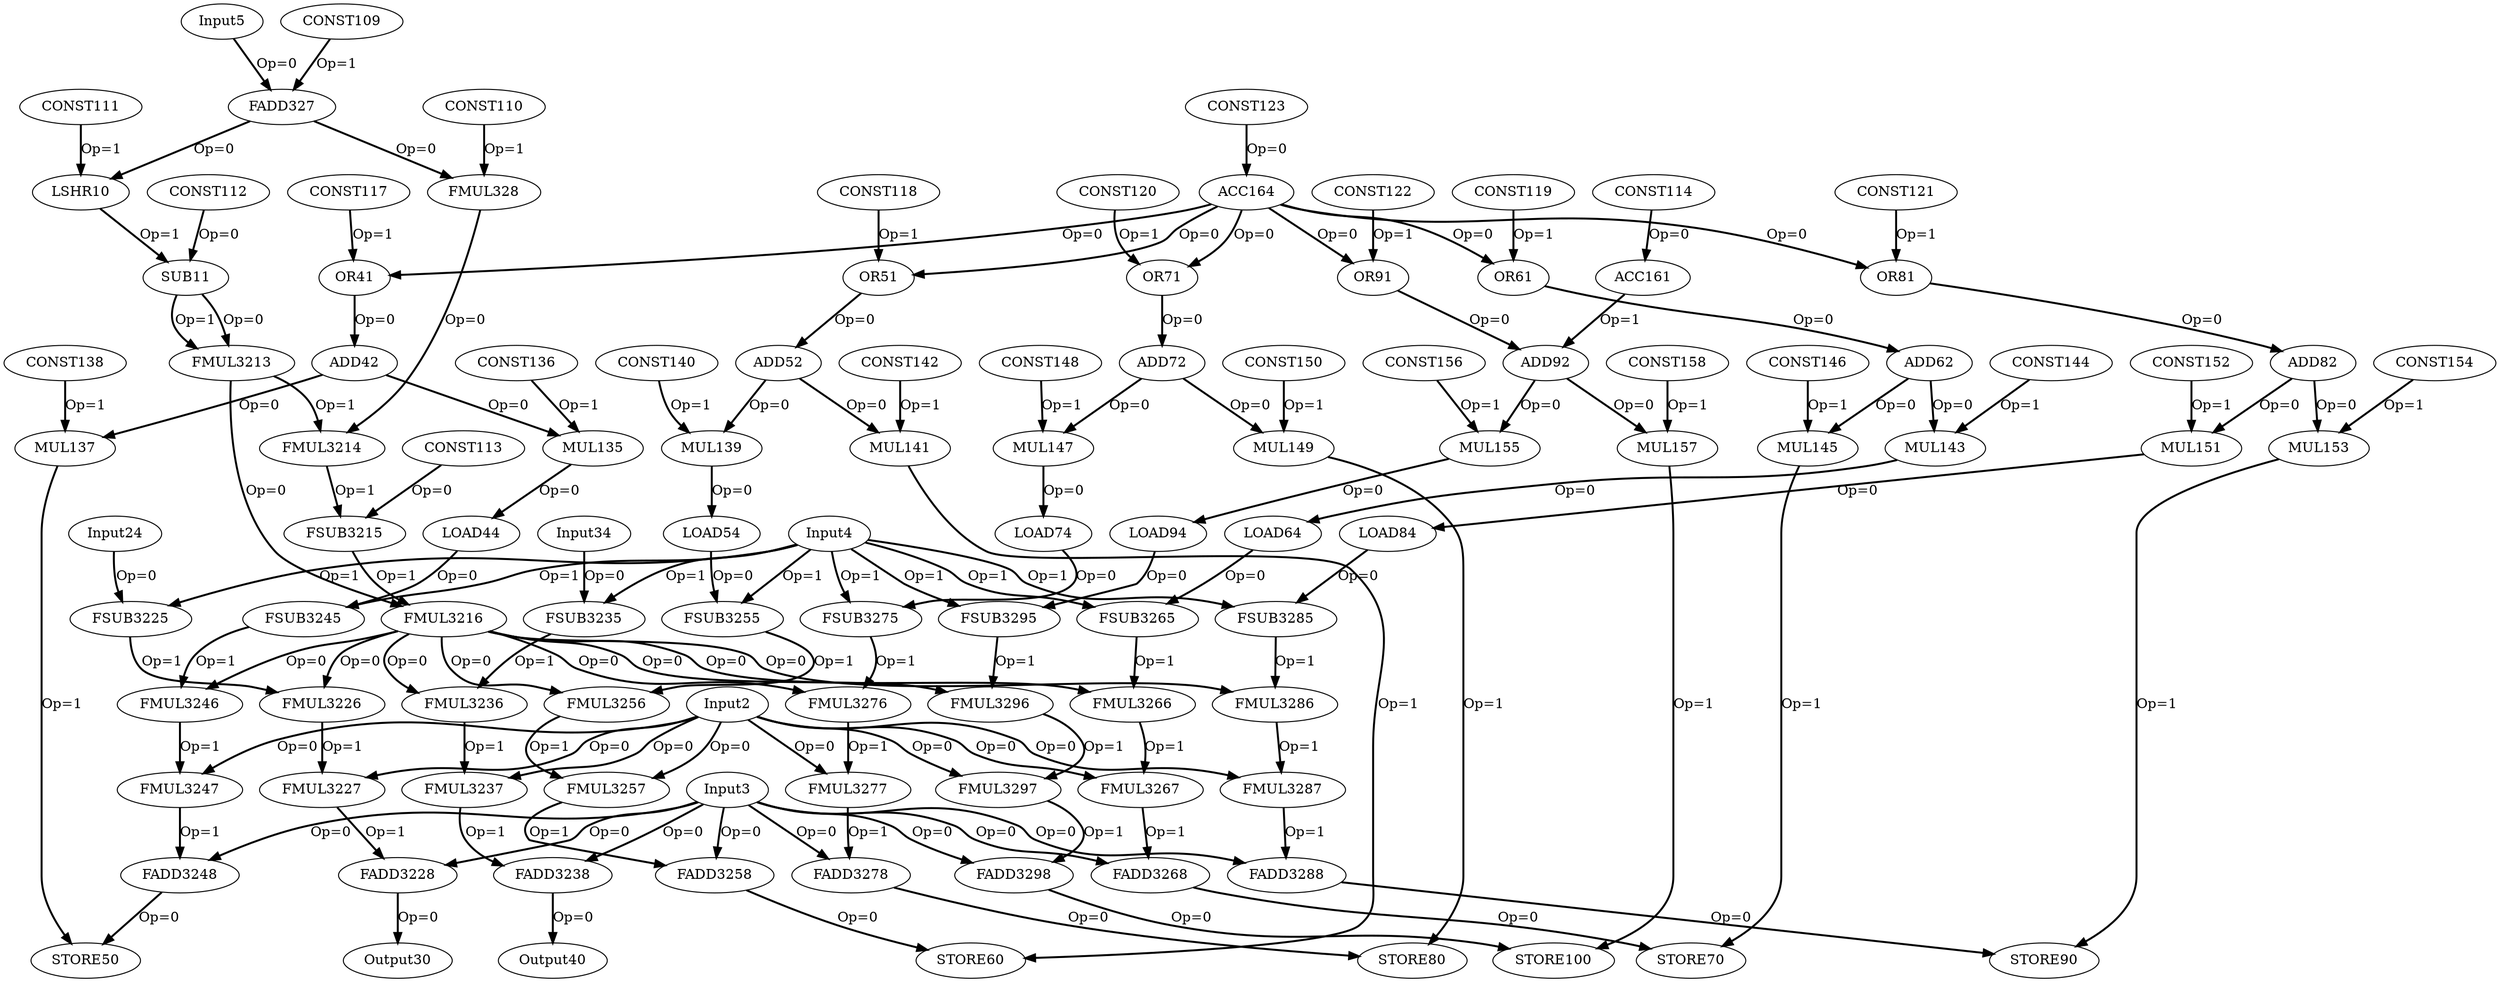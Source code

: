 Digraph G {
Input2[opcode=Input, ref_name="arg", size="0", offset="0, 0", pattern="0, 14"];
Input3[opcode=Input, ref_name="arg1", size="0", offset="0, 0", pattern="0, 14"];
Input4[opcode=Input, ref_name="arg2", size="0", offset="0, 0", pattern="0, 14"];
Input5[opcode=Input, ref_name="arg3", size="0", offset="0, 0", pattern="0, 14"];
FADD327[opcode=FADD32];
FMUL328[opcode=FMUL32];
LSHR10[opcode=LSHR];
SUB11[opcode=SUB];
FMUL3213[opcode=FMUL32];
FMUL3214[opcode=FMUL32];
FSUB3215[opcode=FSUB32];
FMUL3216[opcode=FMUL32];
Input24[opcode=Input, ref_name="arg4", size="7140", offset="0, 0", pattern="32, 14, 32, 16"];
FSUB3225[opcode=FSUB32];
FMUL3226[opcode=FMUL32];
FMUL3227[opcode=FMUL32];
FADD3228[opcode=FADD32];
Output30[opcode=Output, ref_name="arg5", size="7140", offset="0, 0", pattern="32, 14, 32, 16"];
Input34[opcode=Input, ref_name="arg4", size="7140", offset="0, 4", pattern="32, 14, 32, 16"];
FSUB3235[opcode=FSUB32];
FMUL3236[opcode=FMUL32];
FMUL3237[opcode=FMUL32];
FADD3238[opcode=FADD32];
Output40[opcode=Output, ref_name="arg5", size="7144", offset="0, 4", pattern="32, 14, 32, 16"];
OR41[opcode=OR];
ADD42[opcode=ADD];
LOAD44[opcode=LOAD, ref_name="arg4", size="7140", offset="0, 0", cycles="224"];
FSUB3245[opcode=FSUB32];
FMUL3246[opcode=FMUL32];
FMUL3247[opcode=FMUL32];
FADD3248[opcode=FADD32];
STORE50[opcode=STORE, ref_name="arg5", size="4", offset="0, 0", cycles="224"];
OR51[opcode=OR];
ADD52[opcode=ADD];
LOAD54[opcode=LOAD, ref_name="arg4", size="7140", offset="0, 0", cycles="224"];
FSUB3255[opcode=FSUB32];
FMUL3256[opcode=FMUL32];
FMUL3257[opcode=FMUL32];
FADD3258[opcode=FADD32];
STORE60[opcode=STORE, ref_name="arg5", size="4", offset="0, 0", cycles="224"];
OR61[opcode=OR];
ADD62[opcode=ADD];
LOAD64[opcode=LOAD, ref_name="arg4", size="7140", offset="0, 0", cycles="224"];
FSUB3265[opcode=FSUB32];
FMUL3266[opcode=FMUL32];
FMUL3267[opcode=FMUL32];
FADD3268[opcode=FADD32];
STORE70[opcode=STORE, ref_name="arg5", size="4", offset="0, 0", cycles="224"];
OR71[opcode=OR];
ADD72[opcode=ADD];
LOAD74[opcode=LOAD, ref_name="arg4", size="7140", offset="0, 0", cycles="224"];
FSUB3275[opcode=FSUB32];
FMUL3276[opcode=FMUL32];
FMUL3277[opcode=FMUL32];
FADD3278[opcode=FADD32];
STORE80[opcode=STORE, ref_name="arg5", size="4", offset="0, 0", cycles="224"];
OR81[opcode=OR];
ADD82[opcode=ADD];
LOAD84[opcode=LOAD, ref_name="arg4", size="7140", offset="0, 0", cycles="224"];
FSUB3285[opcode=FSUB32];
FMUL3286[opcode=FMUL32];
FMUL3287[opcode=FMUL32];
FADD3288[opcode=FADD32];
STORE90[opcode=STORE, ref_name="arg5", size="4", offset="0, 0", cycles="224"];
OR91[opcode=OR];
ADD92[opcode=ADD];
LOAD94[opcode=LOAD, ref_name="arg4", size="7140", offset="0, 0", cycles="224"];
FSUB3295[opcode=FSUB32];
FMUL3296[opcode=FMUL32];
FMUL3297[opcode=FMUL32];
FADD3298[opcode=FADD32];
STORE100[opcode=STORE, ref_name="arg5", size="4", offset="0, 0", cycles="224"];
CONST109[opcode=CONST, value=925353388];
CONST110[opcode=CONST, value=1056964608];
CONST111[opcode=CONST, value=1];
CONST112[opcode=CONST, value=1597463007];
CONST113[opcode=CONST, value=1069547520];
CONST114[opcode=CONST, value=112];
CONST117[opcode=CONST, value=2];
CONST118[opcode=CONST, value=3];
CONST119[opcode=CONST, value=4];
CONST120[opcode=CONST, value=5];
CONST121[opcode=CONST, value=6];
CONST122[opcode=CONST, value=7];
CONST123[opcode=CONST, value=8];
MUL135[opcode=MUL];
CONST136[opcode=CONST, value=4];
MUL137[opcode=MUL];
CONST138[opcode=CONST, value=4];
MUL139[opcode=MUL];
CONST140[opcode=CONST, value=4];
MUL141[opcode=MUL];
CONST142[opcode=CONST, value=4];
MUL143[opcode=MUL];
CONST144[opcode=CONST, value=4];
MUL145[opcode=MUL];
CONST146[opcode=CONST, value=4];
MUL147[opcode=MUL];
CONST148[opcode=CONST, value=4];
MUL149[opcode=MUL];
CONST150[opcode=CONST, value=4];
MUL151[opcode=MUL];
CONST152[opcode=CONST, value=4];
MUL153[opcode=MUL];
CONST154[opcode=CONST, value=4];
MUL155[opcode=MUL];
CONST156[opcode=CONST, value=4];
MUL157[opcode=MUL];
CONST158[opcode=CONST, value=4];
ACC161[opcode=ACC, acc_params="0, 16, 14, 1", acc_first=0];
ACC164[opcode=ACC, acc_params="0, 14, 1, 16", acc_first=0];
Input2 -> FMUL3297[operand = 0 ,color = black, style = bold, label = "Op=0"];
Input2 -> FMUL3287[operand = 0 ,color = black, style = bold, label = "Op=0"];
Input2 -> FMUL3277[operand = 0 ,color = black, style = bold, label = "Op=0"];
Input2 -> FMUL3267[operand = 0 ,color = black, style = bold, label = "Op=0"];
Input2 -> FMUL3257[operand = 0 ,color = black, style = bold, label = "Op=0"];
Input2 -> FMUL3247[operand = 0 ,color = black, style = bold, label = "Op=0"];
Input2 -> FMUL3237[operand = 0 ,color = black, style = bold, label = "Op=0"];
Input2 -> FMUL3227[operand = 0 ,color = black, style = bold, label = "Op=0"];
Input3 -> FADD3298[operand = 0 ,color = black, style = bold, label = "Op=0"];
Input3 -> FADD3288[operand = 0 ,color = black, style = bold, label = "Op=0"];
Input3 -> FADD3278[operand = 0 ,color = black, style = bold, label = "Op=0"];
Input3 -> FADD3268[operand = 0 ,color = black, style = bold, label = "Op=0"];
Input3 -> FADD3258[operand = 0 ,color = black, style = bold, label = "Op=0"];
Input3 -> FADD3248[operand = 0 ,color = black, style = bold, label = "Op=0"];
Input3 -> FADD3238[operand = 0 ,color = black, style = bold, label = "Op=0"];
Input3 -> FADD3228[operand = 0 ,color = black, style = bold, label = "Op=0"];
Input4 -> FSUB3295[operand = 1 ,color = black, style = bold, label = "Op=1"];
Input4 -> FSUB3285[operand = 1 ,color = black, style = bold, label = "Op=1"];
Input4 -> FSUB3275[operand = 1 ,color = black, style = bold, label = "Op=1"];
Input4 -> FSUB3265[operand = 1 ,color = black, style = bold, label = "Op=1"];
Input4 -> FSUB3255[operand = 1 ,color = black, style = bold, label = "Op=1"];
Input4 -> FSUB3245[operand = 1 ,color = black, style = bold, label = "Op=1"];
Input4 -> FSUB3235[operand = 1 ,color = black, style = bold, label = "Op=1"];
Input4 -> FSUB3225[operand = 1 ,color = black, style = bold, label = "Op=1"];
Input5 -> FADD327[operand = 0 ,color = black, style = bold, label = "Op=0"];
CONST109 -> FADD327[operand = 1 ,color = black, style = bold, label = "Op=1"];
FADD327 -> FMUL328[operand = 0 ,color = black, style = bold, label = "Op=0"];
CONST110 -> FMUL328[operand = 1 ,color = black, style = bold, label = "Op=1"];
FMUL328 -> FMUL3214[operand = 0 ,color = black, style = bold, label = "Op=0"];
CONST111 -> LSHR10[operand = 1 ,color = black, style = bold, label = "Op=1"];
LSHR10 -> SUB11[operand = 1 ,color = black, style = bold, label = "Op=1"];
CONST112 -> SUB11[operand = 0 ,color = black, style = bold, label = "Op=0"];
FMUL3213 -> FMUL3216[operand = 0 ,color = black, style = bold, label = "Op=0"];
FMUL3213 -> FMUL3214[operand = 1 ,color = black, style = bold, label = "Op=1"];
FMUL3214 -> FSUB3215[operand = 1 ,color = black, style = bold, label = "Op=1"];
CONST113 -> FSUB3215[operand = 0 ,color = black, style = bold, label = "Op=0"];
FSUB3215 -> FMUL3216[operand = 1 ,color = black, style = bold, label = "Op=1"];
FMUL3216 -> FMUL3296[operand = 0 ,color = black, style = bold, label = "Op=0"];
FMUL3216 -> FMUL3286[operand = 0 ,color = black, style = bold, label = "Op=0"];
FMUL3216 -> FMUL3276[operand = 0 ,color = black, style = bold, label = "Op=0"];
FMUL3216 -> FMUL3266[operand = 0 ,color = black, style = bold, label = "Op=0"];
FMUL3216 -> FMUL3256[operand = 0 ,color = black, style = bold, label = "Op=0"];
FMUL3216 -> FMUL3246[operand = 0 ,color = black, style = bold, label = "Op=0"];
FMUL3216 -> FMUL3236[operand = 0 ,color = black, style = bold, label = "Op=0"];
FMUL3216 -> FMUL3226[operand = 0 ,color = black, style = bold, label = "Op=0"];
Input24 -> FSUB3225[operand = 0 ,color = black, style = bold, label = "Op=0"];
FSUB3225 -> FMUL3226[operand = 1 ,color = black, style = bold, label = "Op=1"];
FMUL3226 -> FMUL3227[operand = 1 ,color = black, style = bold, label = "Op=1"];
FMUL3227 -> FADD3228[operand = 1 ,color = black, style = bold, label = "Op=1"];
FADD3228 -> Output30[operand = 0 ,color = black, style = bold, label = "Op=0"];
Input34 -> FSUB3235[operand = 0 ,color = black, style = bold, label = "Op=0"];
FSUB3235 -> FMUL3236[operand = 1 ,color = black, style = bold, label = "Op=1"];
FMUL3236 -> FMUL3237[operand = 1 ,color = black, style = bold, label = "Op=1"];
FMUL3237 -> FADD3238[operand = 1 ,color = black, style = bold, label = "Op=1"];
FADD3238 -> Output40[operand = 0 ,color = black, style = bold, label = "Op=0"];
CONST117 -> OR41[operand = 1 ,color = black, style = bold, label = "Op=1"];
OR41 -> ADD42[operand = 0 ,color = black, style = bold, label = "Op=0"];
LOAD44 -> FSUB3245[operand = 0 ,color = black, style = bold, label = "Op=0"];
FSUB3245 -> FMUL3246[operand = 1 ,color = black, style = bold, label = "Op=1"];
FMUL3246 -> FMUL3247[operand = 1 ,color = black, style = bold, label = "Op=1"];
FMUL3247 -> FADD3248[operand = 1 ,color = black, style = bold, label = "Op=1"];
FADD3248 -> STORE50[operand = 0 ,color = black, style = bold, label = "Op=0"];
CONST118 -> OR51[operand = 1 ,color = black, style = bold, label = "Op=1"];
OR51 -> ADD52[operand = 0 ,color = black, style = bold, label = "Op=0"];
LOAD54 -> FSUB3255[operand = 0 ,color = black, style = bold, label = "Op=0"];
FSUB3255 -> FMUL3256[operand = 1 ,color = black, style = bold, label = "Op=1"];
FMUL3256 -> FMUL3257[operand = 1 ,color = black, style = bold, label = "Op=1"];
FMUL3257 -> FADD3258[operand = 1 ,color = black, style = bold, label = "Op=1"];
FADD3258 -> STORE60[operand = 0 ,color = black, style = bold, label = "Op=0"];
CONST119 -> OR61[operand = 1 ,color = black, style = bold, label = "Op=1"];
OR61 -> ADD62[operand = 0 ,color = black, style = bold, label = "Op=0"];
LOAD64 -> FSUB3265[operand = 0 ,color = black, style = bold, label = "Op=0"];
FSUB3265 -> FMUL3266[operand = 1 ,color = black, style = bold, label = "Op=1"];
FMUL3266 -> FMUL3267[operand = 1 ,color = black, style = bold, label = "Op=1"];
FMUL3267 -> FADD3268[operand = 1 ,color = black, style = bold, label = "Op=1"];
FADD3268 -> STORE70[operand = 0 ,color = black, style = bold, label = "Op=0"];
CONST120 -> OR71[operand = 1 ,color = black, style = bold, label = "Op=1"];
OR71 -> ADD72[operand = 0 ,color = black, style = bold, label = "Op=0"];
LOAD74 -> FSUB3275[operand = 0 ,color = black, style = bold, label = "Op=0"];
FSUB3275 -> FMUL3276[operand = 1 ,color = black, style = bold, label = "Op=1"];
FMUL3276 -> FMUL3277[operand = 1 ,color = black, style = bold, label = "Op=1"];
FMUL3277 -> FADD3278[operand = 1 ,color = black, style = bold, label = "Op=1"];
FADD3278 -> STORE80[operand = 0 ,color = black, style = bold, label = "Op=0"];
CONST121 -> OR81[operand = 1 ,color = black, style = bold, label = "Op=1"];
OR81 -> ADD82[operand = 0 ,color = black, style = bold, label = "Op=0"];
LOAD84 -> FSUB3285[operand = 0 ,color = black, style = bold, label = "Op=0"];
FSUB3285 -> FMUL3286[operand = 1 ,color = black, style = bold, label = "Op=1"];
FMUL3286 -> FMUL3287[operand = 1 ,color = black, style = bold, label = "Op=1"];
FMUL3287 -> FADD3288[operand = 1 ,color = black, style = bold, label = "Op=1"];
FADD3288 -> STORE90[operand = 0 ,color = black, style = bold, label = "Op=0"];
CONST122 -> OR91[operand = 1 ,color = black, style = bold, label = "Op=1"];
OR91 -> ADD92[operand = 0 ,color = black, style = bold, label = "Op=0"];
LOAD94 -> FSUB3295[operand = 0 ,color = black, style = bold, label = "Op=0"];
FSUB3295 -> FMUL3296[operand = 1 ,color = black, style = bold, label = "Op=1"];
FMUL3296 -> FMUL3297[operand = 1 ,color = black, style = bold, label = "Op=1"];
FMUL3297 -> FADD3298[operand = 1 ,color = black, style = bold, label = "Op=1"];
FADD3298 -> STORE100[operand = 0 ,color = black, style = bold, label = "Op=0"];
ADD42 -> MUL135[operand = 0 ,color = black, style = bold, label = "Op=0"];
CONST136 -> MUL135[operand = 1 ,color = black, style = bold, label = "Op=1"];
MUL135 -> LOAD44[operand = 0 ,color = black, style = bold, label = "Op=0"];
ADD42 -> MUL137[operand = 0 ,color = black, style = bold, label = "Op=0"];
CONST138 -> MUL137[operand = 1 ,color = black, style = bold, label = "Op=1"];
MUL137 -> STORE50[operand = 1 ,color = black, style = bold, label = "Op=1"];
ADD52 -> MUL139[operand = 0 ,color = black, style = bold, label = "Op=0"];
CONST140 -> MUL139[operand = 1 ,color = black, style = bold, label = "Op=1"];
MUL139 -> LOAD54[operand = 0 ,color = black, style = bold, label = "Op=0"];
ADD52 -> MUL141[operand = 0 ,color = black, style = bold, label = "Op=0"];
CONST142 -> MUL141[operand = 1 ,color = black, style = bold, label = "Op=1"];
MUL141 -> STORE60[operand = 1 ,color = black, style = bold, label = "Op=1"];
ADD62 -> MUL143[operand = 0 ,color = black, style = bold, label = "Op=0"];
CONST144 -> MUL143[operand = 1 ,color = black, style = bold, label = "Op=1"];
MUL143 -> LOAD64[operand = 0 ,color = black, style = bold, label = "Op=0"];
ADD62 -> MUL145[operand = 0 ,color = black, style = bold, label = "Op=0"];
CONST146 -> MUL145[operand = 1 ,color = black, style = bold, label = "Op=1"];
MUL145 -> STORE70[operand = 1 ,color = black, style = bold, label = "Op=1"];
ADD72 -> MUL147[operand = 0 ,color = black, style = bold, label = "Op=0"];
CONST148 -> MUL147[operand = 1 ,color = black, style = bold, label = "Op=1"];
MUL147 -> LOAD74[operand = 0 ,color = black, style = bold, label = "Op=0"];
ADD72 -> MUL149[operand = 0 ,color = black, style = bold, label = "Op=0"];
CONST150 -> MUL149[operand = 1 ,color = black, style = bold, label = "Op=1"];
MUL149 -> STORE80[operand = 1 ,color = black, style = bold, label = "Op=1"];
ADD82 -> MUL151[operand = 0 ,color = black, style = bold, label = "Op=0"];
CONST152 -> MUL151[operand = 1 ,color = black, style = bold, label = "Op=1"];
MUL151 -> LOAD84[operand = 0 ,color = black, style = bold, label = "Op=0"];
ADD82 -> MUL153[operand = 0 ,color = black, style = bold, label = "Op=0"];
CONST154 -> MUL153[operand = 1 ,color = black, style = bold, label = "Op=1"];
MUL153 -> STORE90[operand = 1 ,color = black, style = bold, label = "Op=1"];
ADD92 -> MUL155[operand = 0 ,color = black, style = bold, label = "Op=0"];
CONST156 -> MUL155[operand = 1 ,color = black, style = bold, label = "Op=1"];
MUL155 -> LOAD94[operand = 0 ,color = black, style = bold, label = "Op=0"];
ADD92 -> MUL157[operand = 0 ,color = black, style = bold, label = "Op=0"];
CONST158 -> MUL157[operand = 1 ,color = black, style = bold, label = "Op=1"];
MUL157 -> STORE100[operand = 1 ,color = black, style = bold, label = "Op=1"];
ACC164 -> OR91[operand = 0 ,color = black, style = bold, label = "Op=0"];
ACC164 -> OR81[operand = 0 ,color = black, style = bold, label = "Op=0"];
ACC164 -> OR71[operand = 0 ,color = black, style = bold, label = "Op=0"];
ACC164 -> OR61[operand = 0 ,color = black, style = bold, label = "Op=0"];
ACC164 -> OR51[operand = 0 ,color = black, style = bold, label = "Op=0"];
ACC164 -> OR41[operand = 0 ,color = black, style = bold, label = "Op=0"];
CONST114 -> ACC161[operand = 0 ,color = black, style = bold, label = "Op=0"];
CONST123 -> ACC164[operand = 0 ,color = black, style = bold, label = "Op=0"];
FADD327 -> LSHR10[operand = 0 ,color = black, style = bold, label = "Op=0"];
SUB11 -> FMUL3213[operand = 1 ,color = black, style = bold, label = "Op=1"];
SUB11 -> FMUL3213[operand = 0 ,color = black, style = bold, label = "Op=0"];
ACC161 -> ADD92[operand = 1 ,color = black, style = bold, label = "Op=1"];
}
